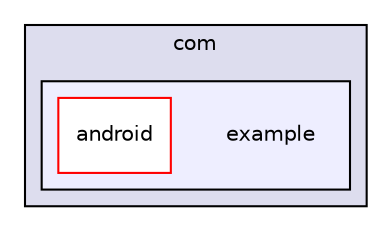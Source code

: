 digraph "Andriod/MapsDemo/src/com/example" {
  compound=true
  node [ fontsize="10", fontname="Helvetica"];
  edge [ labelfontsize="10", labelfontname="Helvetica"];
  subgraph clusterdir_0e0761344a0e24a1d551390ccde02873 {
    graph [ bgcolor="#ddddee", pencolor="black", label="com" fontname="Helvetica", fontsize="10", URL="dir_0e0761344a0e24a1d551390ccde02873.html"]
  subgraph clusterdir_4eb381c1ea6550c986ff104a4b175673 {
    graph [ bgcolor="#eeeeff", pencolor="black", label="" URL="dir_4eb381c1ea6550c986ff104a4b175673.html"];
    dir_4eb381c1ea6550c986ff104a4b175673 [shape=plaintext label="example"];
    dir_716ebf71d4b0c0c5645958f92a2a4dec [shape=box label="android" color="red" fillcolor="white" style="filled" URL="dir_716ebf71d4b0c0c5645958f92a2a4dec.html"];
  }
  }
}
